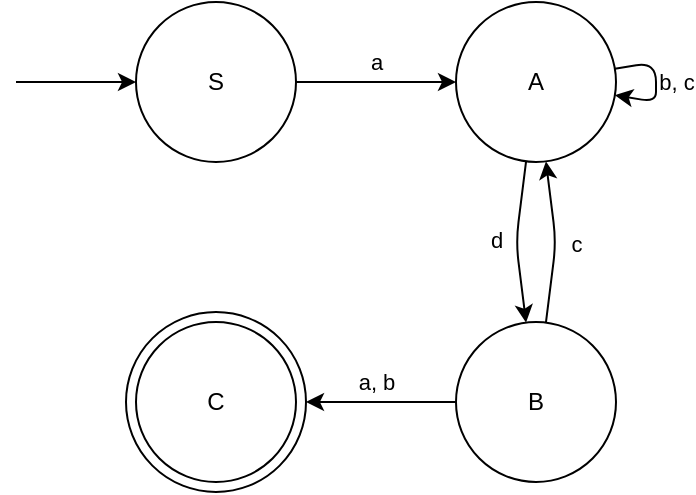 <mxfile>
    <diagram id="-48q6JQYCENc0MyVqGmJ" name="Page-1">
        <mxGraphModel dx="661" dy="779" grid="1" gridSize="10" guides="1" tooltips="1" connect="1" arrows="1" fold="1" page="1" pageScale="1" pageWidth="850" pageHeight="1100" math="0" shadow="0">
            <root>
                <mxCell id="0"/>
                <mxCell id="1" parent="0"/>
                <mxCell id="12" value="" style="ellipse;whiteSpace=wrap;html=1;aspect=fixed;" vertex="1" parent="1">
                    <mxGeometry x="155" y="335" width="90" height="90" as="geometry"/>
                </mxCell>
                <mxCell id="5" value="a" style="edgeStyle=none;html=1;" edge="1" parent="1" source="2" target="4">
                    <mxGeometry y="10" relative="1" as="geometry">
                        <mxPoint as="offset"/>
                    </mxGeometry>
                </mxCell>
                <mxCell id="2" value="S" style="ellipse;whiteSpace=wrap;html=1;aspect=fixed;" vertex="1" parent="1">
                    <mxGeometry x="160" y="180" width="80" height="80" as="geometry"/>
                </mxCell>
                <mxCell id="3" value="" style="endArrow=classic;html=1;" edge="1" parent="1" target="2">
                    <mxGeometry width="50" height="50" relative="1" as="geometry">
                        <mxPoint x="100" y="220" as="sourcePoint"/>
                        <mxPoint x="360" y="370" as="targetPoint"/>
                    </mxGeometry>
                </mxCell>
                <mxCell id="7" value="d" style="edgeStyle=none;html=1;" edge="1" parent="1" source="4" target="6">
                    <mxGeometry y="-10" relative="1" as="geometry">
                        <Array as="points">
                            <mxPoint x="350" y="300"/>
                        </Array>
                        <mxPoint y="-2" as="offset"/>
                    </mxGeometry>
                </mxCell>
                <mxCell id="4" value="A" style="ellipse;whiteSpace=wrap;html=1;aspect=fixed;" vertex="1" parent="1">
                    <mxGeometry x="320" y="180" width="80" height="80" as="geometry"/>
                </mxCell>
                <mxCell id="11" value="c" style="edgeStyle=none;html=1;" edge="1" parent="1" source="6" target="4">
                    <mxGeometry y="-10" relative="1" as="geometry">
                        <Array as="points">
                            <mxPoint x="370" y="300"/>
                        </Array>
                        <mxPoint y="2" as="offset"/>
                    </mxGeometry>
                </mxCell>
                <mxCell id="13" value="a, b" style="edgeStyle=none;html=1;entryX=1;entryY=0.5;entryDx=0;entryDy=0;" edge="1" parent="1" source="6" target="12">
                    <mxGeometry x="0.067" y="-10" relative="1" as="geometry">
                        <mxPoint as="offset"/>
                    </mxGeometry>
                </mxCell>
                <mxCell id="6" value="B" style="ellipse;whiteSpace=wrap;html=1;aspect=fixed;" vertex="1" parent="1">
                    <mxGeometry x="320" y="340" width="80" height="80" as="geometry"/>
                </mxCell>
                <mxCell id="8" value="C" style="ellipse;whiteSpace=wrap;html=1;aspect=fixed;" vertex="1" parent="1">
                    <mxGeometry x="160" y="340" width="80" height="80" as="geometry"/>
                </mxCell>
                <mxCell id="10" value="b, c" style="edgeStyle=none;html=1;" edge="1" parent="1" source="4" target="4">
                    <mxGeometry y="10" relative="1" as="geometry">
                        <mxPoint as="offset"/>
                    </mxGeometry>
                </mxCell>
            </root>
        </mxGraphModel>
    </diagram>
</mxfile>
